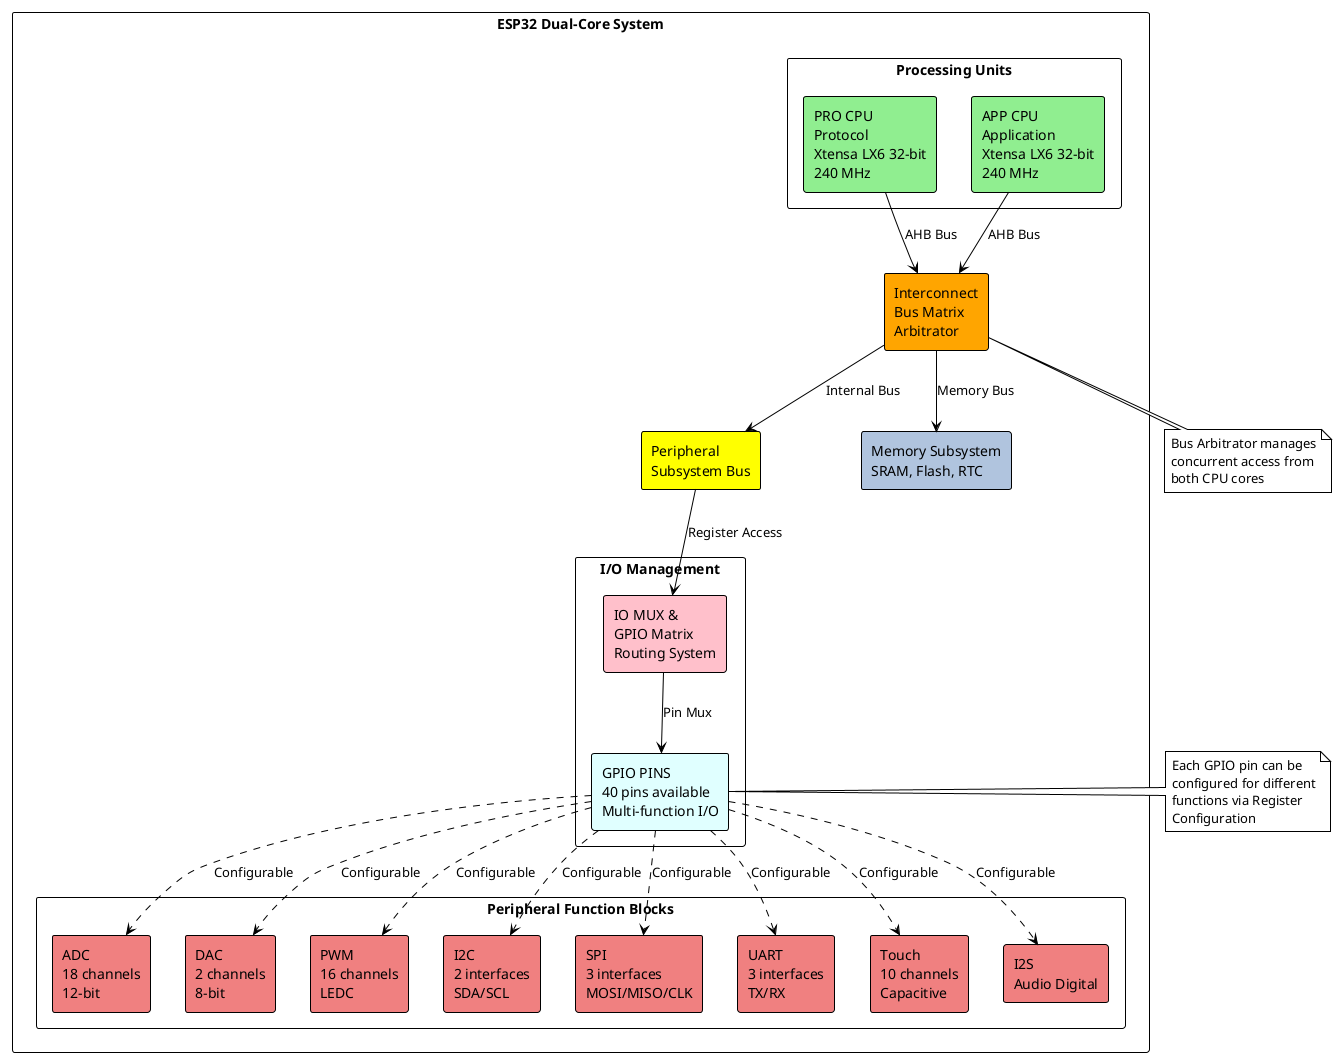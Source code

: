 @startuml ESP32_Architecture
!theme plain
skinparam backgroundColor White
skinparam componentStyle rectangle
skinparam packageStyle rectangle

package "ESP32 Dual-Core System" {
    
    package "Processing Units" as CPU {
        component [PRO CPU\nProtocol\nXtensa LX6 32-bit\n240 MHz] as PRO #LightGreen
        component [APP CPU\nApplication\nXtensa LX6 32-bit\n240 MHz] as APP #LightGreen
    }
    
    rectangle [Interconnect\nBus Matrix\nArbitrator] as MATRIX #Orange
    component [Peripheral\nSubsystem Bus] as PBUS #Yellow
    component [Memory Subsystem\nSRAM, Flash, RTC] as MEM #LightSteelBlue
    
    package "I/O Management" {
        component [IO MUX &\nGPIO Matrix\nRouting System] as IOMUX #Pink
        rectangle [GPIO PINS\n40 pins available\nMulti-function I/O] as GPIO #LightCyan
    }
    
    package "Peripheral Function Blocks" as PERIPH {
        component [ADC\n18 channels\n12-bit] as ADC #LightCoral
        component [DAC\n2 channels\n8-bit] as DAC #LightCoral
        component [PWM\n16 channels\nLEDC] as PWM #LightCoral
        component [I2C\n2 interfaces\nSDA/SCL] as I2C #LightCoral
        component [SPI\n3 interfaces\nMOSI/MISO/CLK] as SPI #LightCoral
        component [UART\n3 interfaces\nTX/RX] as UART #LightCoral
        component [Touch\n10 channels\nCapacitive] as TOUCH #LightCoral
        component [I2S\nAudio Digital] as I2S #LightCoral
    }
}

' Connections
PRO --> MATRIX : AHB Bus
APP --> MATRIX : AHB Bus
MATRIX --> PBUS : Internal Bus
MATRIX --> MEM : Memory Bus
PBUS --> IOMUX : Register Access
IOMUX --> GPIO : Pin Mux

' GPIO to Peripherals (dashed lines)
GPIO ..> ADC : Configurable
GPIO ..> DAC : Configurable
GPIO ..> PWM : Configurable
GPIO ..> I2C : Configurable
GPIO ..> SPI : Configurable
GPIO ..> UART : Configurable
GPIO ..> TOUCH : Configurable
GPIO ..> I2S : Configurable

note right of GPIO
  Each GPIO pin can be
  configured for different
  functions via Register
  Configuration
end note

note bottom of MATRIX
  Bus Arbitrator manages
  concurrent access from
  both CPU cores
end note

@enduml
